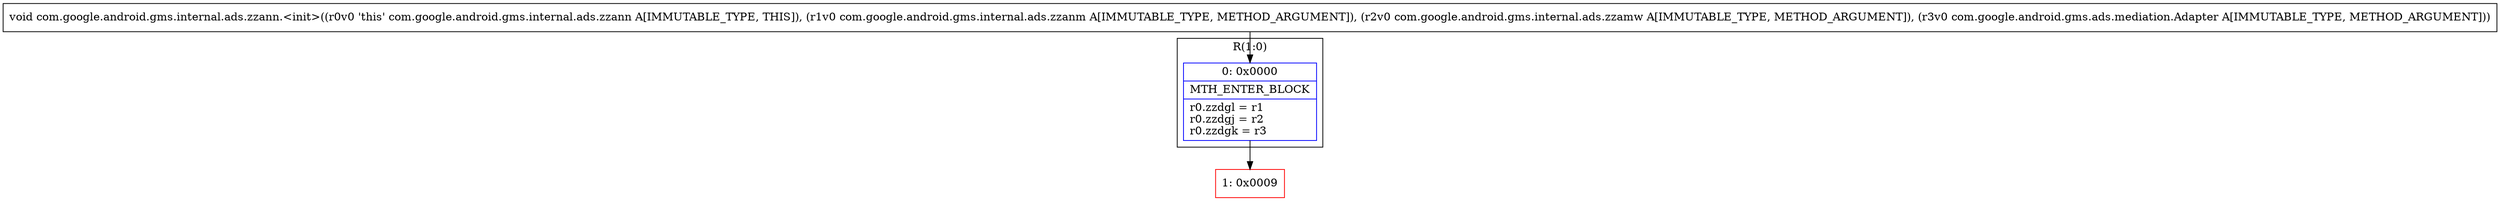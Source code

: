 digraph "CFG forcom.google.android.gms.internal.ads.zzann.\<init\>(Lcom\/google\/android\/gms\/internal\/ads\/zzanm;Lcom\/google\/android\/gms\/internal\/ads\/zzamw;Lcom\/google\/android\/gms\/ads\/mediation\/Adapter;)V" {
subgraph cluster_Region_388223227 {
label = "R(1:0)";
node [shape=record,color=blue];
Node_0 [shape=record,label="{0\:\ 0x0000|MTH_ENTER_BLOCK\l|r0.zzdgl = r1\lr0.zzdgj = r2\lr0.zzdgk = r3\l}"];
}
Node_1 [shape=record,color=red,label="{1\:\ 0x0009}"];
MethodNode[shape=record,label="{void com.google.android.gms.internal.ads.zzann.\<init\>((r0v0 'this' com.google.android.gms.internal.ads.zzann A[IMMUTABLE_TYPE, THIS]), (r1v0 com.google.android.gms.internal.ads.zzanm A[IMMUTABLE_TYPE, METHOD_ARGUMENT]), (r2v0 com.google.android.gms.internal.ads.zzamw A[IMMUTABLE_TYPE, METHOD_ARGUMENT]), (r3v0 com.google.android.gms.ads.mediation.Adapter A[IMMUTABLE_TYPE, METHOD_ARGUMENT])) }"];
MethodNode -> Node_0;
Node_0 -> Node_1;
}

